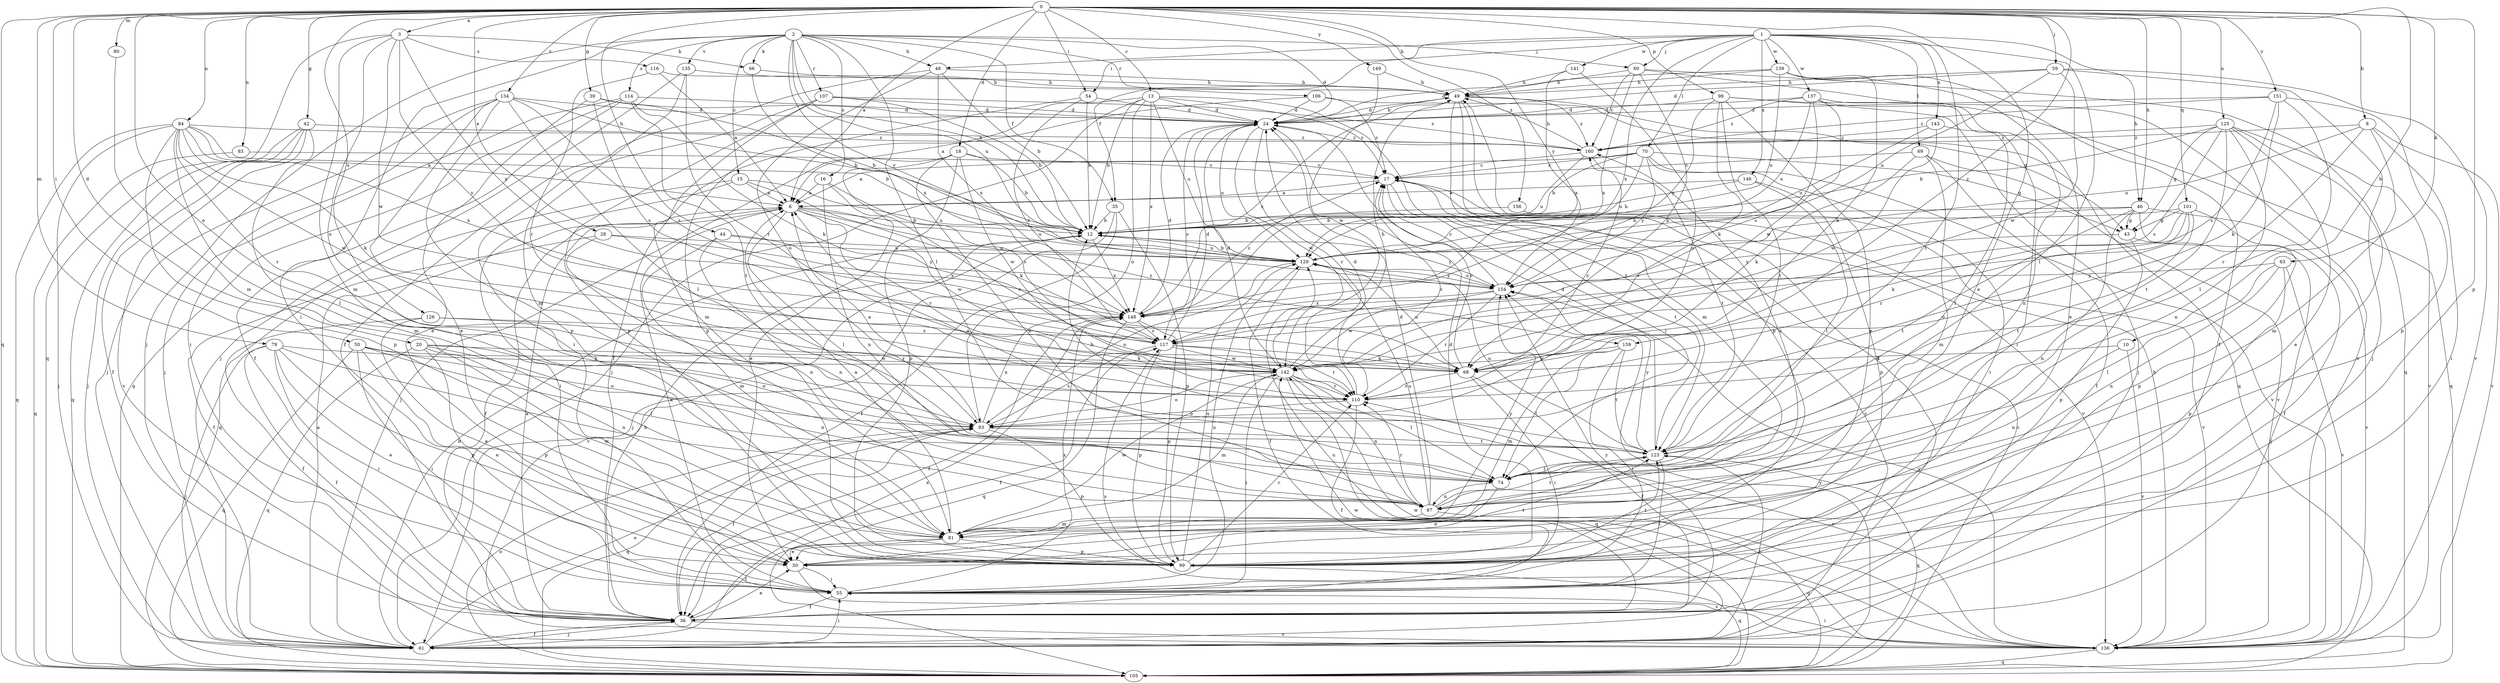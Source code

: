 strict digraph  {
0;
1;
2;
3;
6;
8;
10;
12;
13;
15;
16;
17;
18;
20;
24;
28;
30;
35;
36;
39;
42;
43;
44;
46;
48;
49;
50;
54;
55;
59;
60;
61;
63;
66;
68;
69;
70;
74;
79;
80;
81;
83;
84;
87;
93;
98;
99;
101;
105;
106;
107;
110;
114;
116;
117;
123;
125;
126;
129;
134;
135;
136;
137;
139;
141;
142;
143;
146;
148;
149;
151;
154;
156;
159;
160;
0 -> 3  [label=a];
0 -> 6  [label=a];
0 -> 8  [label=b];
0 -> 10  [label=b];
0 -> 13  [label=c];
0 -> 18  [label=d];
0 -> 20  [label=d];
0 -> 28  [label=e];
0 -> 30  [label=e];
0 -> 39  [label=g];
0 -> 42  [label=g];
0 -> 44  [label=h];
0 -> 46  [label=h];
0 -> 50  [label=i];
0 -> 54  [label=i];
0 -> 59  [label=j];
0 -> 63  [label=k];
0 -> 79  [label=m];
0 -> 80  [label=m];
0 -> 83  [label=n];
0 -> 84  [label=n];
0 -> 93  [label=o];
0 -> 98  [label=p];
0 -> 99  [label=p];
0 -> 101  [label=q];
0 -> 105  [label=q];
0 -> 125  [label=u];
0 -> 126  [label=u];
0 -> 134  [label=v];
0 -> 149  [label=y];
0 -> 151  [label=y];
0 -> 154  [label=y];
0 -> 156  [label=z];
0 -> 159  [label=z];
1 -> 35  [label=f];
1 -> 46  [label=h];
1 -> 48  [label=h];
1 -> 54  [label=i];
1 -> 60  [label=j];
1 -> 69  [label=l];
1 -> 70  [label=l];
1 -> 74  [label=l];
1 -> 123  [label=t];
1 -> 137  [label=w];
1 -> 139  [label=w];
1 -> 141  [label=w];
1 -> 143  [label=x];
1 -> 146  [label=x];
1 -> 148  [label=x];
2 -> 12  [label=b];
2 -> 15  [label=c];
2 -> 16  [label=c];
2 -> 24  [label=d];
2 -> 35  [label=f];
2 -> 48  [label=h];
2 -> 55  [label=i];
2 -> 60  [label=j];
2 -> 61  [label=j];
2 -> 66  [label=k];
2 -> 74  [label=l];
2 -> 106  [label=r];
2 -> 107  [label=r];
2 -> 114  [label=s];
2 -> 129  [label=u];
2 -> 135  [label=v];
2 -> 154  [label=y];
3 -> 66  [label=k];
3 -> 81  [label=m];
3 -> 93  [label=o];
3 -> 105  [label=q];
3 -> 116  [label=s];
3 -> 117  [label=s];
3 -> 142  [label=w];
3 -> 148  [label=x];
6 -> 12  [label=b];
6 -> 36  [label=f];
6 -> 74  [label=l];
6 -> 110  [label=r];
6 -> 129  [label=u];
6 -> 142  [label=w];
6 -> 159  [label=z];
8 -> 55  [label=i];
8 -> 81  [label=m];
8 -> 110  [label=r];
8 -> 129  [label=u];
8 -> 136  [label=v];
8 -> 160  [label=z];
10 -> 68  [label=k];
10 -> 87  [label=n];
10 -> 136  [label=v];
12 -> 129  [label=u];
12 -> 136  [label=v];
12 -> 148  [label=x];
12 -> 154  [label=y];
13 -> 6  [label=a];
13 -> 12  [label=b];
13 -> 17  [label=c];
13 -> 24  [label=d];
13 -> 61  [label=j];
13 -> 93  [label=o];
13 -> 123  [label=t];
13 -> 129  [label=u];
13 -> 148  [label=x];
15 -> 6  [label=a];
15 -> 55  [label=i];
15 -> 68  [label=k];
15 -> 105  [label=q];
15 -> 129  [label=u];
16 -> 6  [label=a];
16 -> 87  [label=n];
16 -> 110  [label=r];
16 -> 117  [label=s];
17 -> 6  [label=a];
17 -> 74  [label=l];
17 -> 123  [label=t];
17 -> 136  [label=v];
18 -> 12  [label=b];
18 -> 17  [label=c];
18 -> 30  [label=e];
18 -> 61  [label=j];
18 -> 87  [label=n];
18 -> 99  [label=p];
18 -> 142  [label=w];
20 -> 30  [label=e];
20 -> 68  [label=k];
20 -> 81  [label=m];
20 -> 87  [label=n];
20 -> 93  [label=o];
20 -> 105  [label=q];
24 -> 49  [label=h];
24 -> 110  [label=r];
24 -> 117  [label=s];
24 -> 129  [label=u];
24 -> 142  [label=w];
24 -> 160  [label=z];
28 -> 36  [label=f];
28 -> 87  [label=n];
28 -> 129  [label=u];
28 -> 148  [label=x];
30 -> 55  [label=i];
30 -> 123  [label=t];
30 -> 136  [label=v];
35 -> 12  [label=b];
35 -> 36  [label=f];
35 -> 61  [label=j];
35 -> 99  [label=p];
36 -> 6  [label=a];
36 -> 12  [label=b];
36 -> 30  [label=e];
36 -> 61  [label=j];
36 -> 136  [label=v];
36 -> 154  [label=y];
39 -> 12  [label=b];
39 -> 24  [label=d];
39 -> 30  [label=e];
39 -> 117  [label=s];
42 -> 36  [label=f];
42 -> 61  [label=j];
42 -> 74  [label=l];
42 -> 105  [label=q];
42 -> 136  [label=v];
42 -> 160  [label=z];
43 -> 61  [label=j];
43 -> 99  [label=p];
43 -> 154  [label=y];
44 -> 81  [label=m];
44 -> 87  [label=n];
44 -> 129  [label=u];
44 -> 154  [label=y];
46 -> 12  [label=b];
46 -> 36  [label=f];
46 -> 43  [label=g];
46 -> 87  [label=n];
46 -> 117  [label=s];
46 -> 123  [label=t];
46 -> 136  [label=v];
48 -> 12  [label=b];
48 -> 36  [label=f];
48 -> 49  [label=h];
48 -> 93  [label=o];
48 -> 148  [label=x];
49 -> 24  [label=d];
49 -> 36  [label=f];
49 -> 81  [label=m];
49 -> 99  [label=p];
49 -> 105  [label=q];
49 -> 148  [label=x];
49 -> 160  [label=z];
50 -> 55  [label=i];
50 -> 74  [label=l];
50 -> 93  [label=o];
50 -> 99  [label=p];
50 -> 105  [label=q];
50 -> 142  [label=w];
54 -> 12  [label=b];
54 -> 24  [label=d];
54 -> 36  [label=f];
54 -> 117  [label=s];
55 -> 6  [label=a];
55 -> 36  [label=f];
55 -> 129  [label=u];
55 -> 148  [label=x];
59 -> 24  [label=d];
59 -> 49  [label=h];
59 -> 61  [label=j];
59 -> 129  [label=u];
59 -> 136  [label=v];
59 -> 142  [label=w];
60 -> 49  [label=h];
60 -> 68  [label=k];
60 -> 105  [label=q];
60 -> 136  [label=v];
60 -> 148  [label=x];
60 -> 160  [label=z];
61 -> 6  [label=a];
61 -> 12  [label=b];
61 -> 17  [label=c];
61 -> 36  [label=f];
61 -> 55  [label=i];
61 -> 93  [label=o];
61 -> 123  [label=t];
61 -> 142  [label=w];
61 -> 148  [label=x];
63 -> 74  [label=l];
63 -> 87  [label=n];
63 -> 99  [label=p];
63 -> 136  [label=v];
63 -> 154  [label=y];
66 -> 49  [label=h];
66 -> 148  [label=x];
68 -> 17  [label=c];
68 -> 36  [label=f];
68 -> 55  [label=i];
68 -> 110  [label=r];
68 -> 129  [label=u];
69 -> 17  [label=c];
69 -> 36  [label=f];
69 -> 68  [label=k];
69 -> 81  [label=m];
69 -> 136  [label=v];
70 -> 6  [label=a];
70 -> 12  [label=b];
70 -> 17  [label=c];
70 -> 43  [label=g];
70 -> 55  [label=i];
70 -> 129  [label=u];
70 -> 136  [label=v];
70 -> 154  [label=y];
74 -> 30  [label=e];
74 -> 87  [label=n];
79 -> 30  [label=e];
79 -> 36  [label=f];
79 -> 55  [label=i];
79 -> 61  [label=j];
79 -> 68  [label=k];
79 -> 87  [label=n];
79 -> 99  [label=p];
80 -> 81  [label=m];
81 -> 6  [label=a];
81 -> 30  [label=e];
81 -> 36  [label=f];
81 -> 99  [label=p];
81 -> 142  [label=w];
81 -> 154  [label=y];
83 -> 17  [label=c];
83 -> 105  [label=q];
84 -> 6  [label=a];
84 -> 12  [label=b];
84 -> 61  [label=j];
84 -> 68  [label=k];
84 -> 81  [label=m];
84 -> 99  [label=p];
84 -> 105  [label=q];
84 -> 110  [label=r];
84 -> 142  [label=w];
84 -> 148  [label=x];
84 -> 160  [label=z];
87 -> 24  [label=d];
87 -> 81  [label=m];
87 -> 105  [label=q];
87 -> 110  [label=r];
87 -> 123  [label=t];
87 -> 129  [label=u];
87 -> 160  [label=z];
93 -> 6  [label=a];
93 -> 36  [label=f];
93 -> 99  [label=p];
93 -> 105  [label=q];
93 -> 117  [label=s];
93 -> 123  [label=t];
93 -> 148  [label=x];
98 -> 24  [label=d];
98 -> 30  [label=e];
98 -> 55  [label=i];
98 -> 61  [label=j];
98 -> 68  [label=k];
98 -> 123  [label=t];
98 -> 154  [label=y];
99 -> 24  [label=d];
99 -> 105  [label=q];
99 -> 110  [label=r];
99 -> 123  [label=t];
99 -> 129  [label=u];
101 -> 12  [label=b];
101 -> 43  [label=g];
101 -> 68  [label=k];
101 -> 93  [label=o];
101 -> 99  [label=p];
101 -> 110  [label=r];
101 -> 123  [label=t];
105 -> 17  [label=c];
105 -> 93  [label=o];
105 -> 154  [label=y];
106 -> 17  [label=c];
106 -> 24  [label=d];
106 -> 43  [label=g];
106 -> 99  [label=p];
107 -> 12  [label=b];
107 -> 24  [label=d];
107 -> 55  [label=i];
107 -> 81  [label=m];
107 -> 99  [label=p];
107 -> 160  [label=z];
110 -> 17  [label=c];
110 -> 24  [label=d];
110 -> 36  [label=f];
110 -> 93  [label=o];
110 -> 160  [label=z];
114 -> 24  [label=d];
114 -> 36  [label=f];
114 -> 61  [label=j];
114 -> 68  [label=k];
114 -> 105  [label=q];
114 -> 123  [label=t];
116 -> 6  [label=a];
116 -> 49  [label=h];
116 -> 110  [label=r];
117 -> 24  [label=d];
117 -> 36  [label=f];
117 -> 68  [label=k];
117 -> 99  [label=p];
117 -> 110  [label=r];
117 -> 142  [label=w];
123 -> 6  [label=a];
123 -> 12  [label=b];
123 -> 24  [label=d];
123 -> 55  [label=i];
123 -> 74  [label=l];
123 -> 105  [label=q];
123 -> 129  [label=u];
123 -> 154  [label=y];
125 -> 12  [label=b];
125 -> 30  [label=e];
125 -> 43  [label=g];
125 -> 55  [label=i];
125 -> 87  [label=n];
125 -> 117  [label=s];
125 -> 123  [label=t];
125 -> 136  [label=v];
125 -> 160  [label=z];
126 -> 30  [label=e];
126 -> 36  [label=f];
126 -> 110  [label=r];
126 -> 117  [label=s];
129 -> 12  [label=b];
129 -> 36  [label=f];
129 -> 93  [label=o];
129 -> 154  [label=y];
134 -> 12  [label=b];
134 -> 24  [label=d];
134 -> 30  [label=e];
134 -> 55  [label=i];
134 -> 61  [label=j];
134 -> 74  [label=l];
134 -> 99  [label=p];
134 -> 117  [label=s];
135 -> 49  [label=h];
135 -> 61  [label=j];
135 -> 81  [label=m];
135 -> 110  [label=r];
136 -> 49  [label=h];
136 -> 55  [label=i];
136 -> 105  [label=q];
136 -> 110  [label=r];
136 -> 117  [label=s];
136 -> 129  [label=u];
136 -> 142  [label=w];
136 -> 154  [label=y];
137 -> 24  [label=d];
137 -> 87  [label=n];
137 -> 105  [label=q];
137 -> 117  [label=s];
137 -> 129  [label=u];
137 -> 142  [label=w];
137 -> 160  [label=z];
139 -> 24  [label=d];
139 -> 30  [label=e];
139 -> 36  [label=f];
139 -> 49  [label=h];
139 -> 68  [label=k];
139 -> 129  [label=u];
141 -> 49  [label=h];
141 -> 93  [label=o];
141 -> 148  [label=x];
142 -> 24  [label=d];
142 -> 49  [label=h];
142 -> 55  [label=i];
142 -> 74  [label=l];
142 -> 81  [label=m];
142 -> 87  [label=n];
142 -> 93  [label=o];
142 -> 105  [label=q];
142 -> 110  [label=r];
143 -> 74  [label=l];
143 -> 129  [label=u];
143 -> 142  [label=w];
143 -> 160  [label=z];
146 -> 6  [label=a];
146 -> 12  [label=b];
146 -> 74  [label=l];
146 -> 99  [label=p];
148 -> 17  [label=c];
148 -> 24  [label=d];
148 -> 36  [label=f];
148 -> 99  [label=p];
148 -> 105  [label=q];
148 -> 117  [label=s];
149 -> 49  [label=h];
149 -> 142  [label=w];
151 -> 24  [label=d];
151 -> 68  [label=k];
151 -> 74  [label=l];
151 -> 99  [label=p];
151 -> 117  [label=s];
151 -> 160  [label=z];
154 -> 17  [label=c];
154 -> 110  [label=r];
154 -> 129  [label=u];
154 -> 142  [label=w];
154 -> 148  [label=x];
156 -> 12  [label=b];
156 -> 136  [label=v];
159 -> 55  [label=i];
159 -> 74  [label=l];
159 -> 81  [label=m];
159 -> 123  [label=t];
159 -> 142  [label=w];
160 -> 17  [label=c];
160 -> 49  [label=h];
160 -> 123  [label=t];
160 -> 129  [label=u];
}
